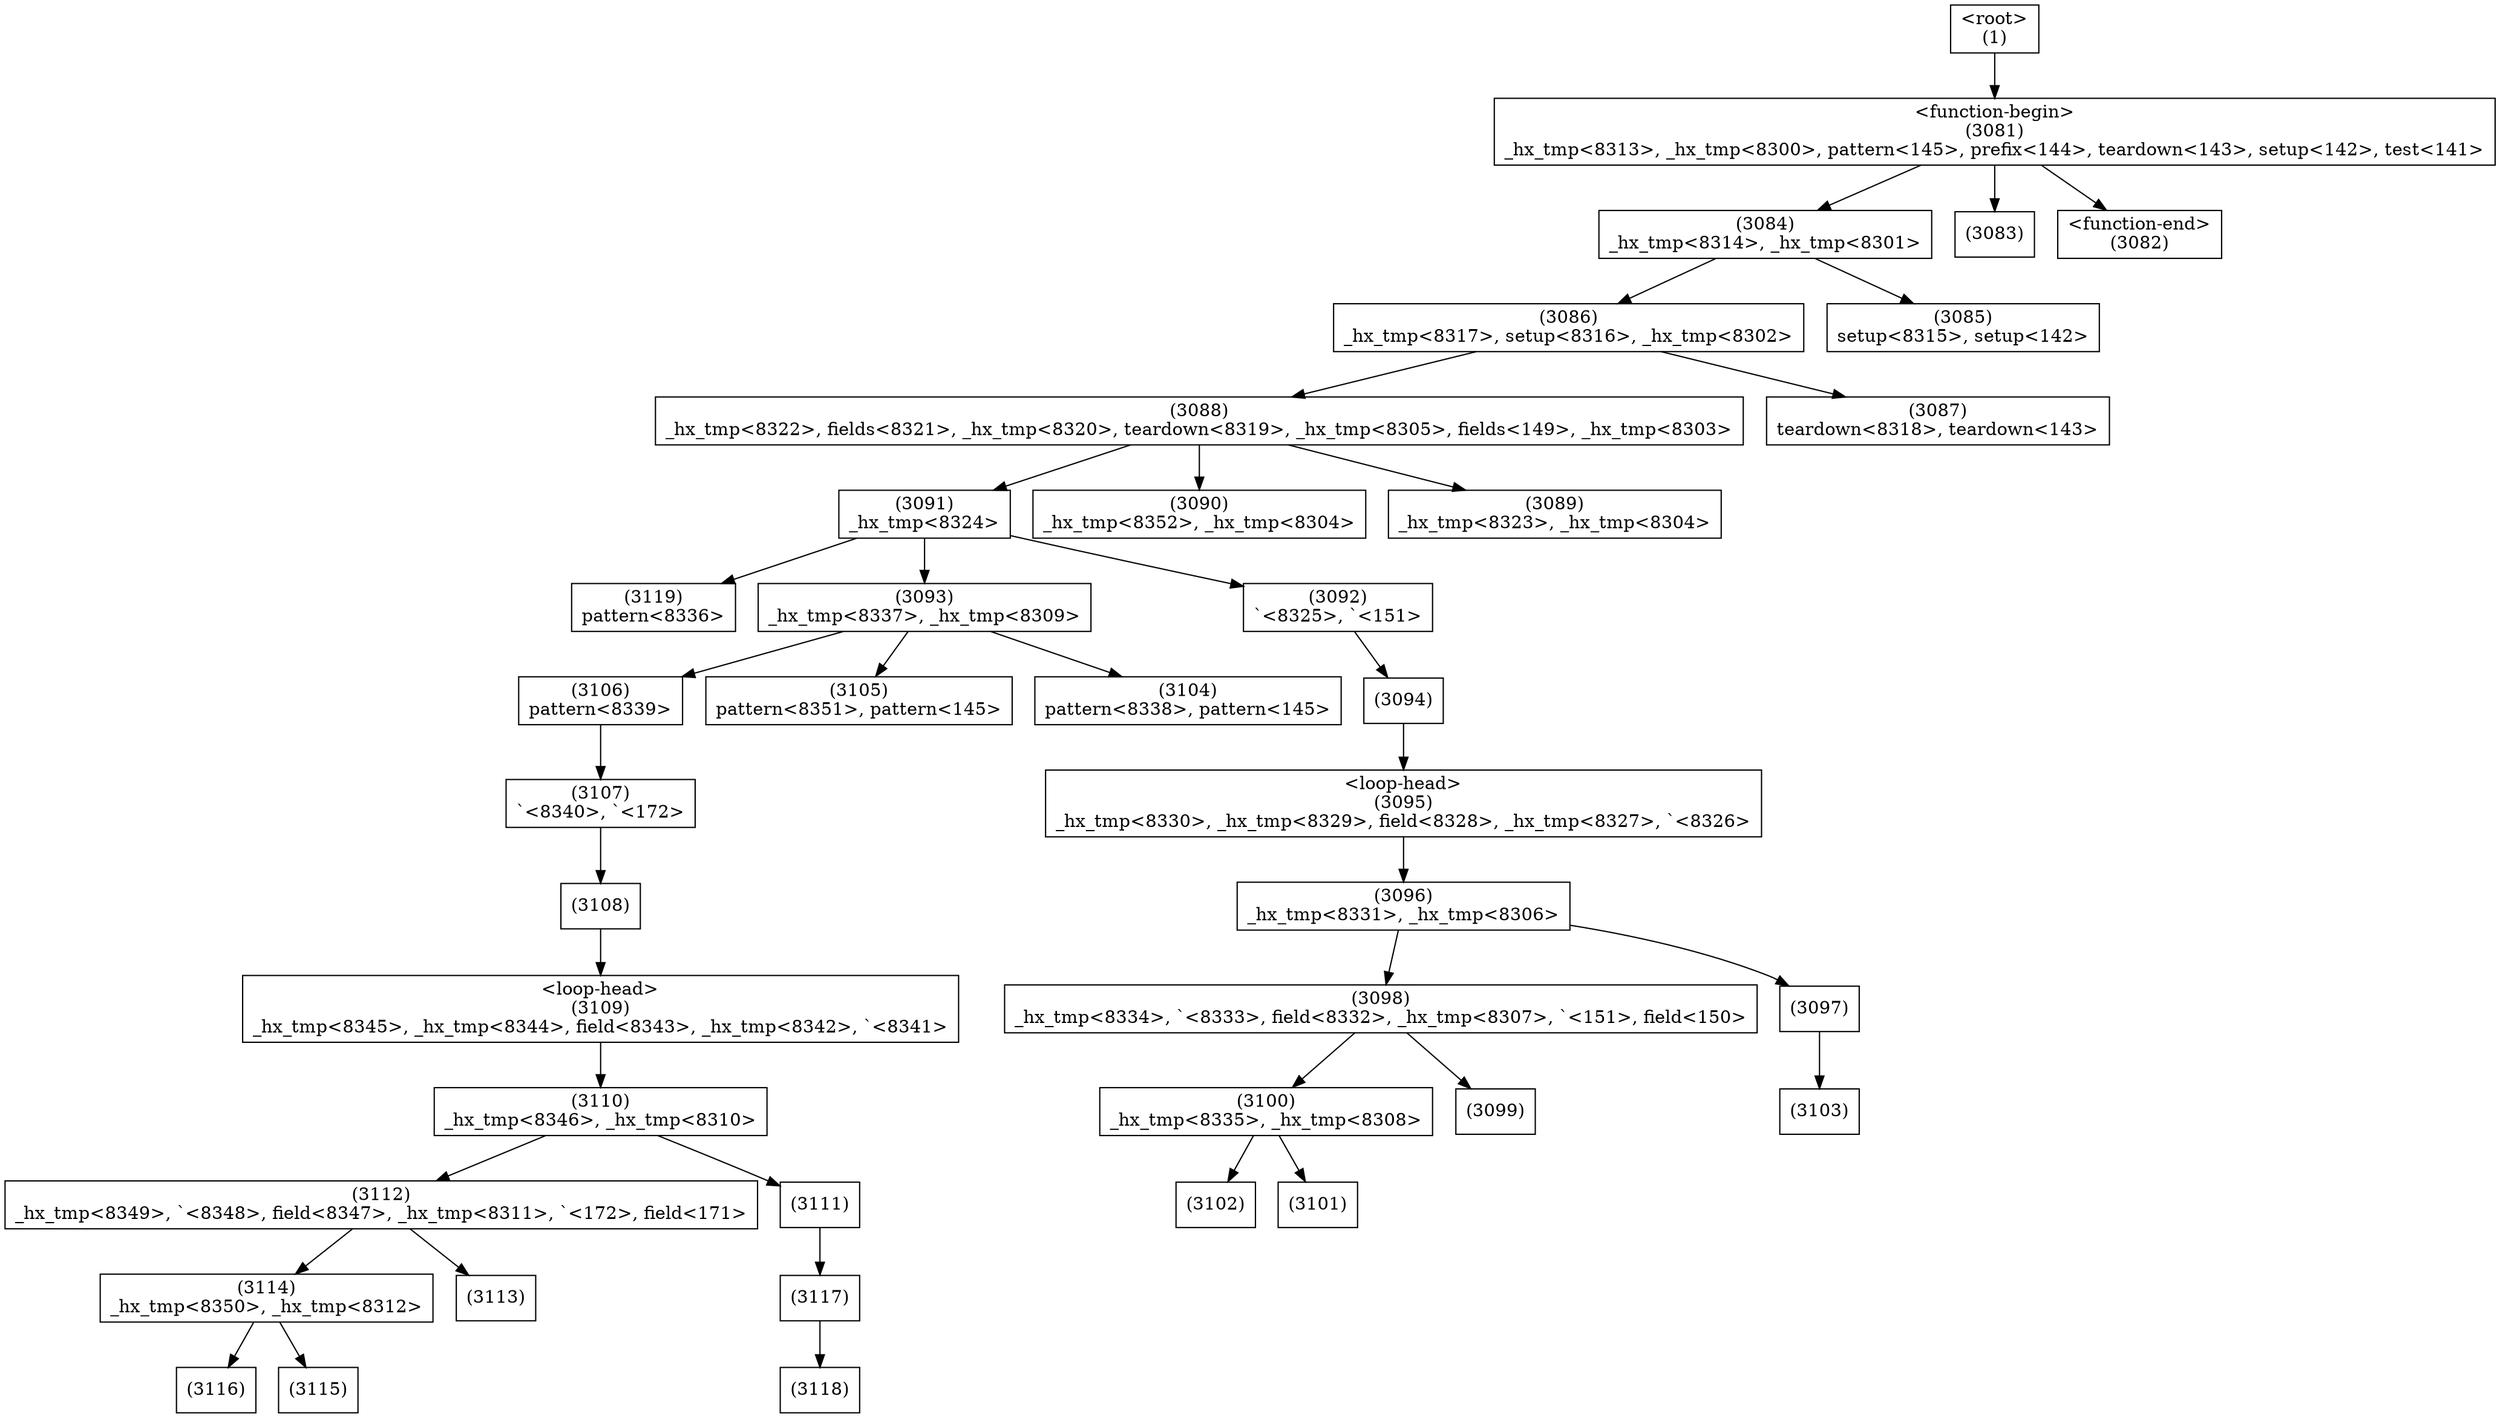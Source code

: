digraph graphname {
n3119 [shape=box,label="(3119)\npattern<8336>"];
n3118 [shape=box,label="(3118)"];
n3117 [shape=box,label="(3117)"];
n3117 -> n3118;
n3116 [shape=box,label="(3116)"];
n3115 [shape=box,label="(3115)"];
n3114 [shape=box,label="(3114)\n_hx_tmp<8350>, _hx_tmp<8312>"];
n3114 -> n3115;
n3114 -> n3116;
n3113 [shape=box,label="(3113)"];
n3112 [shape=box,label="(3112)\n_hx_tmp<8349>, `<8348>, field<8347>, _hx_tmp<8311>, `<172>, field<171>"];
n3112 -> n3113;
n3112 -> n3114;
n3111 [shape=box,label="(3111)"];
n3111 -> n3117;
n3110 [shape=box,label="(3110)\n_hx_tmp<8346>, _hx_tmp<8310>"];
n3110 -> n3111;
n3110 -> n3112;
n3109 [shape=box,label="<loop-head>
(3109)\n_hx_tmp<8345>, _hx_tmp<8344>, field<8343>, _hx_tmp<8342>, `<8341>"];
n3109 -> n3110;
n3108 [shape=box,label="(3108)"];
n3108 -> n3109;
n3107 [shape=box,label="(3107)\n`<8340>, `<172>"];
n3107 -> n3108;
n3106 [shape=box,label="(3106)\npattern<8339>"];
n3106 -> n3107;
n3105 [shape=box,label="(3105)\npattern<8351>, pattern<145>"];
n3104 [shape=box,label="(3104)\npattern<8338>, pattern<145>"];
n3103 [shape=box,label="(3103)"];
n3102 [shape=box,label="(3102)"];
n3101 [shape=box,label="(3101)"];
n3100 [shape=box,label="(3100)\n_hx_tmp<8335>, _hx_tmp<8308>"];
n3100 -> n3101;
n3100 -> n3102;
n3099 [shape=box,label="(3099)"];
n3098 [shape=box,label="(3098)\n_hx_tmp<8334>, `<8333>, field<8332>, _hx_tmp<8307>, `<151>, field<150>"];
n3098 -> n3099;
n3098 -> n3100;
n3097 [shape=box,label="(3097)"];
n3097 -> n3103;
n3096 [shape=box,label="(3096)\n_hx_tmp<8331>, _hx_tmp<8306>"];
n3096 -> n3097;
n3096 -> n3098;
n3095 [shape=box,label="<loop-head>
(3095)\n_hx_tmp<8330>, _hx_tmp<8329>, field<8328>, _hx_tmp<8327>, `<8326>"];
n3095 -> n3096;
n3094 [shape=box,label="(3094)"];
n3094 -> n3095;
n3093 [shape=box,label="(3093)\n_hx_tmp<8337>, _hx_tmp<8309>"];
n3093 -> n3104;
n3093 -> n3106;
n3093 -> n3105;
n3092 [shape=box,label="(3092)\n`<8325>, `<151>"];
n3092 -> n3094;
n3091 [shape=box,label="(3091)\n_hx_tmp<8324>"];
n3091 -> n3092;
n3091 -> n3119;
n3091 -> n3093;
n3090 [shape=box,label="(3090)\n_hx_tmp<8352>, _hx_tmp<8304>"];
n3089 [shape=box,label="(3089)\n_hx_tmp<8323>, _hx_tmp<8304>"];
n3088 [shape=box,label="(3088)\n_hx_tmp<8322>, fields<8321>, _hx_tmp<8320>, teardown<8319>, _hx_tmp<8305>, fields<149>, _hx_tmp<8303>"];
n3088 -> n3089;
n3088 -> n3091;
n3088 -> n3090;
n3087 [shape=box,label="(3087)\nteardown<8318>, teardown<143>"];
n3086 [shape=box,label="(3086)\n_hx_tmp<8317>, setup<8316>, _hx_tmp<8302>"];
n3086 -> n3087;
n3086 -> n3088;
n3085 [shape=box,label="(3085)\nsetup<8315>, setup<142>"];
n3084 [shape=box,label="(3084)\n_hx_tmp<8314>, _hx_tmp<8301>"];
n3084 -> n3085;
n3084 -> n3086;
n3083 [shape=box,label="(3083)"];
n3082 [shape=box,label="<function-end>
(3082)"];
n3081 [shape=box,label="<function-begin>
(3081)\n_hx_tmp<8313>, _hx_tmp<8300>, pattern<145>, prefix<144>, teardown<143>, setup<142>, test<141>"];
n3081 -> n3083;
n3081 -> n3082;
n3081 -> n3084;
n1 [shape=box,label="<root>
(1)"];
n1 -> n3081;
}
